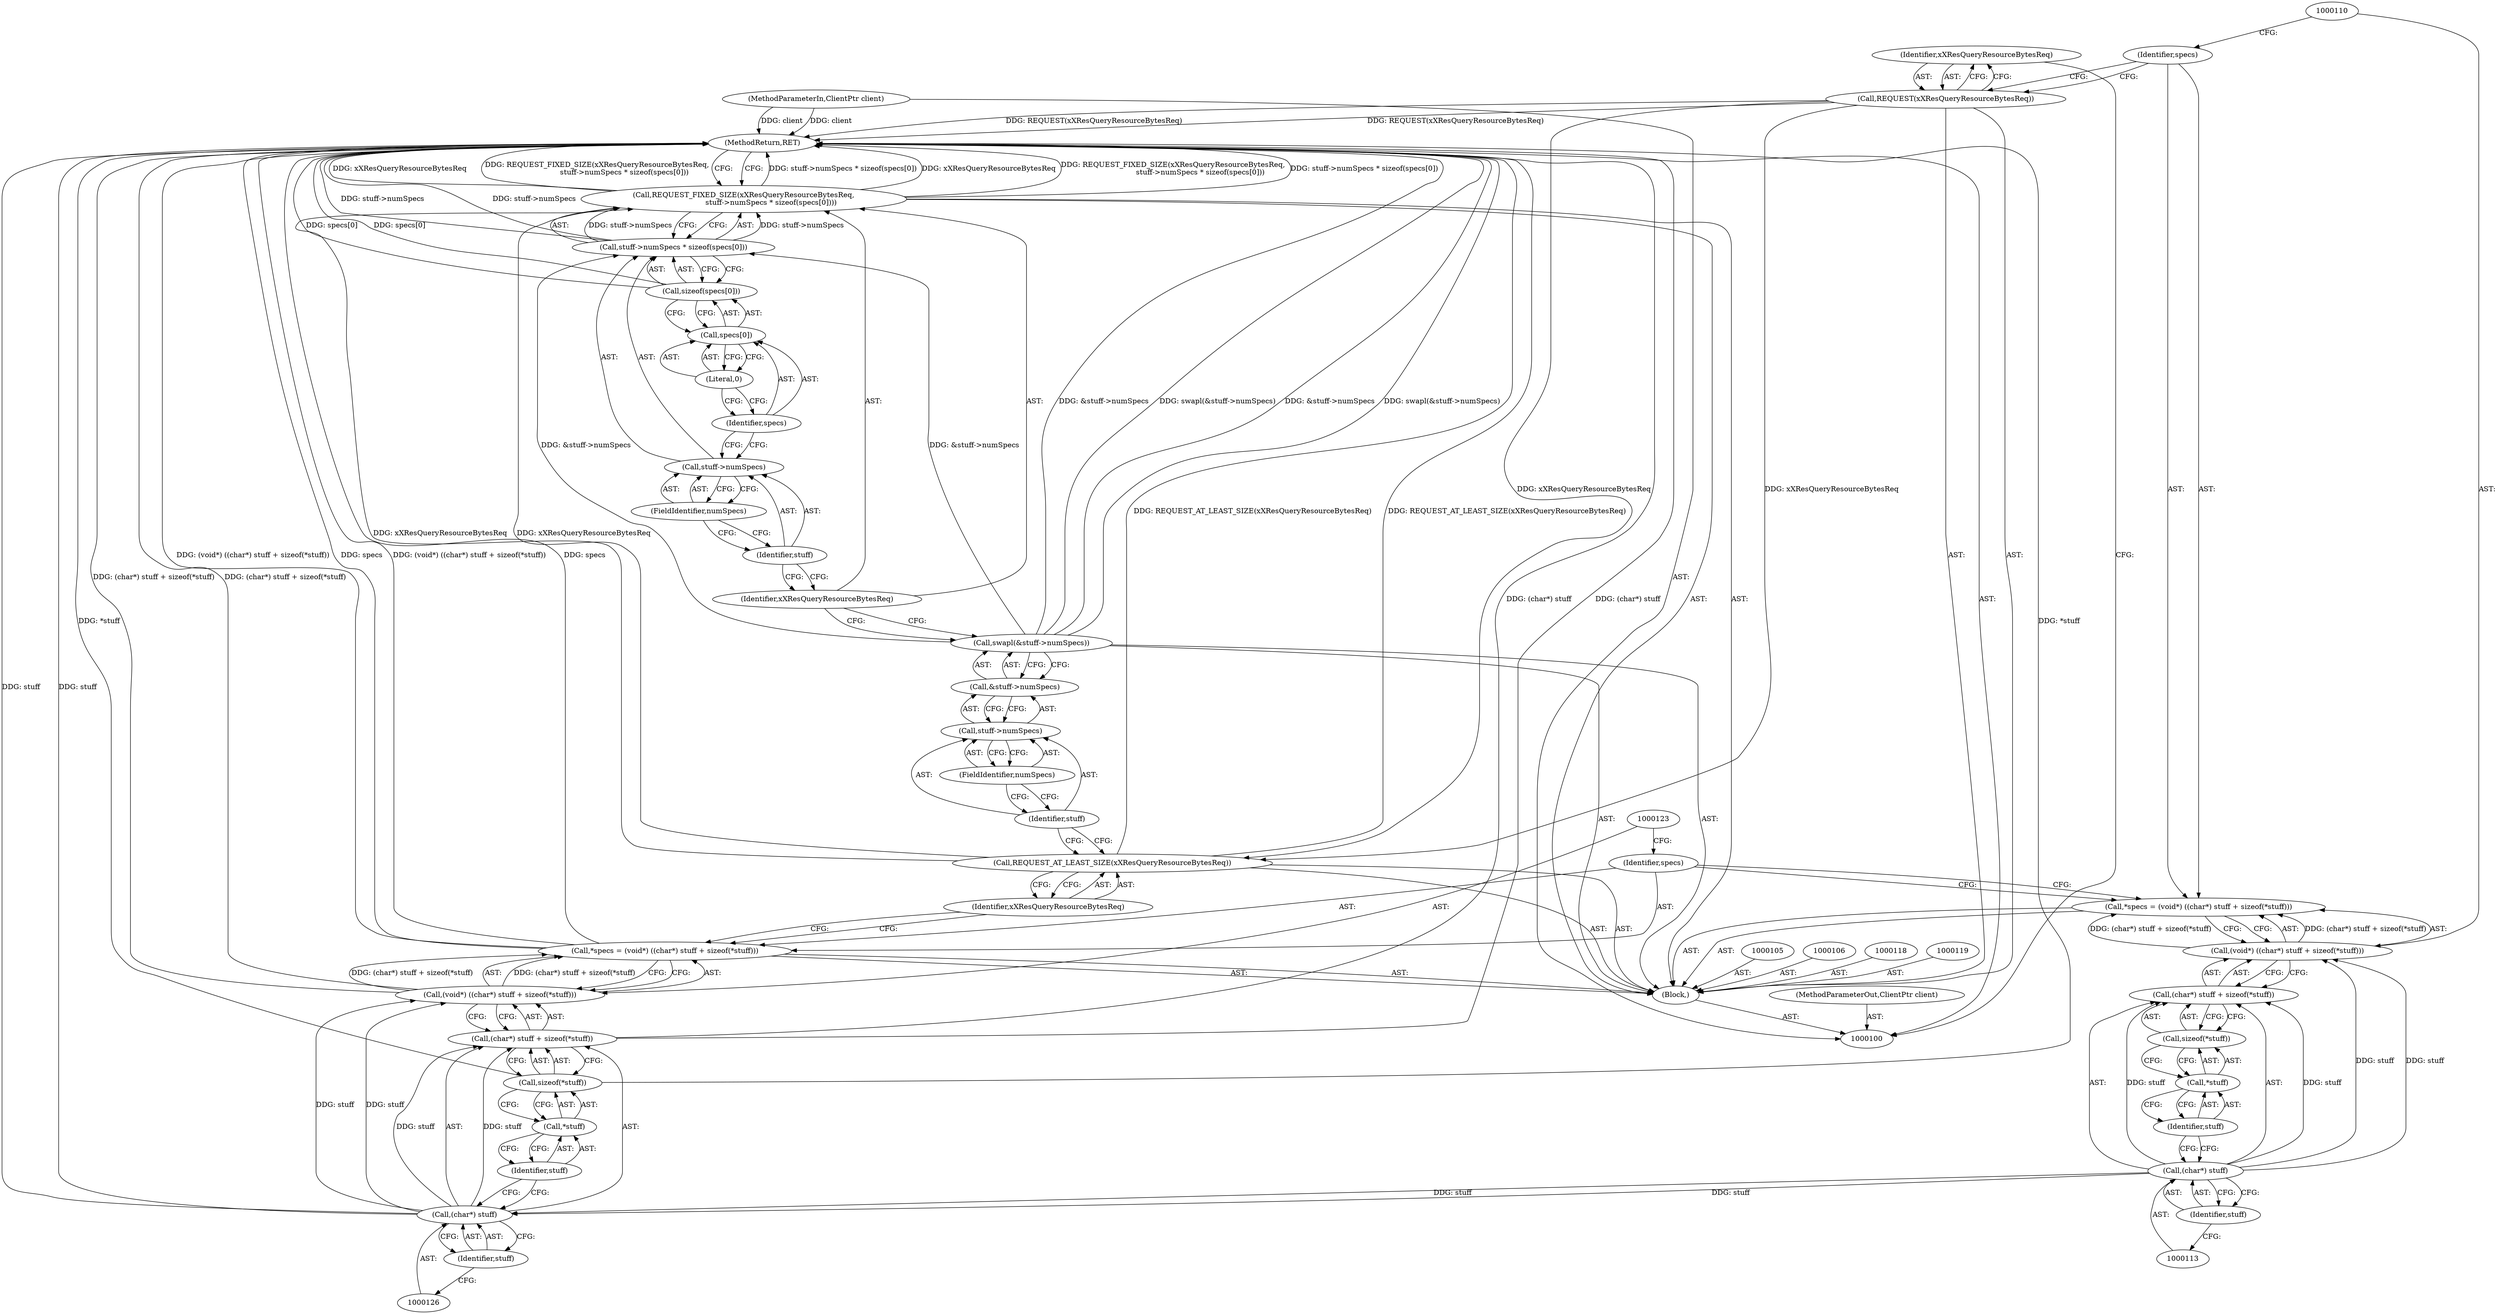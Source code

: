 digraph "0_xserver_cad5a1050b7184d828aef9c1dd151c3ab649d37e_2" {
"1000148" [label="(MethodReturn,RET)"];
"1000101" [label="(MethodParameterIn,ClientPtr client)"];
"1000214" [label="(MethodParameterOut,ClientPtr client)"];
"1000134" [label="(Call,&stuff->numSpecs)"];
"1000135" [label="(Call,stuff->numSpecs)"];
"1000136" [label="(Identifier,stuff)"];
"1000137" [label="(FieldIdentifier,numSpecs)"];
"1000133" [label="(Call,swapl(&stuff->numSpecs))"];
"1000139" [label="(Identifier,xXResQueryResourceBytesReq)"];
"1000138" [label="(Call,REQUEST_FIXED_SIZE(xXResQueryResourceBytesReq,\n                        stuff->numSpecs * sizeof(specs[0])))"];
"1000140" [label="(Call,stuff->numSpecs * sizeof(specs[0]))"];
"1000141" [label="(Call,stuff->numSpecs)"];
"1000142" [label="(Identifier,stuff)"];
"1000143" [label="(FieldIdentifier,numSpecs)"];
"1000144" [label="(Call,sizeof(specs[0]))"];
"1000145" [label="(Call,specs[0])"];
"1000146" [label="(Identifier,specs)"];
"1000147" [label="(Literal,0)"];
"1000102" [label="(Block,)"];
"1000104" [label="(Identifier,xXResQueryResourceBytesReq)"];
"1000103" [label="(Call,REQUEST(xXResQueryResourceBytesReq))"];
"1000107" [label="(Call,*specs = (void*) ((char*) stuff + sizeof(*stuff)))"];
"1000108" [label="(Identifier,specs)"];
"1000109" [label="(Call,(void*) ((char*) stuff + sizeof(*stuff)))"];
"1000111" [label="(Call,(char*) stuff + sizeof(*stuff))"];
"1000112" [label="(Call,(char*) stuff)"];
"1000114" [label="(Identifier,stuff)"];
"1000115" [label="(Call,sizeof(*stuff))"];
"1000116" [label="(Call,*stuff)"];
"1000117" [label="(Identifier,stuff)"];
"1000120" [label="(Call,*specs = (void*) ((char*) stuff + sizeof(*stuff)))"];
"1000121" [label="(Identifier,specs)"];
"1000122" [label="(Call,(void*) ((char*) stuff + sizeof(*stuff)))"];
"1000124" [label="(Call,(char*) stuff + sizeof(*stuff))"];
"1000125" [label="(Call,(char*) stuff)"];
"1000127" [label="(Identifier,stuff)"];
"1000128" [label="(Call,sizeof(*stuff))"];
"1000129" [label="(Call,*stuff)"];
"1000130" [label="(Identifier,stuff)"];
"1000132" [label="(Identifier,xXResQueryResourceBytesReq)"];
"1000131" [label="(Call,REQUEST_AT_LEAST_SIZE(xXResQueryResourceBytesReq))"];
"1000148" -> "1000100"  [label="AST: "];
"1000148" -> "1000138"  [label="CFG: "];
"1000124" -> "1000148"  [label="DDG: (char*) stuff"];
"1000138" -> "1000148"  [label="DDG: stuff->numSpecs * sizeof(specs[0])"];
"1000138" -> "1000148"  [label="DDG: xXResQueryResourceBytesReq"];
"1000138" -> "1000148"  [label="DDG: REQUEST_FIXED_SIZE(xXResQueryResourceBytesReq,\n                        stuff->numSpecs * sizeof(specs[0]))"];
"1000120" -> "1000148"  [label="DDG: specs"];
"1000120" -> "1000148"  [label="DDG: (void*) ((char*) stuff + sizeof(*stuff))"];
"1000125" -> "1000148"  [label="DDG: stuff"];
"1000133" -> "1000148"  [label="DDG: swapl(&stuff->numSpecs)"];
"1000133" -> "1000148"  [label="DDG: &stuff->numSpecs"];
"1000140" -> "1000148"  [label="DDG: stuff->numSpecs"];
"1000128" -> "1000148"  [label="DDG: *stuff"];
"1000103" -> "1000148"  [label="DDG: REQUEST(xXResQueryResourceBytesReq)"];
"1000101" -> "1000148"  [label="DDG: client"];
"1000144" -> "1000148"  [label="DDG: specs[0]"];
"1000131" -> "1000148"  [label="DDG: REQUEST_AT_LEAST_SIZE(xXResQueryResourceBytesReq)"];
"1000122" -> "1000148"  [label="DDG: (char*) stuff + sizeof(*stuff)"];
"1000101" -> "1000100"  [label="AST: "];
"1000101" -> "1000148"  [label="DDG: client"];
"1000214" -> "1000100"  [label="AST: "];
"1000134" -> "1000133"  [label="AST: "];
"1000134" -> "1000135"  [label="CFG: "];
"1000135" -> "1000134"  [label="AST: "];
"1000133" -> "1000134"  [label="CFG: "];
"1000135" -> "1000134"  [label="AST: "];
"1000135" -> "1000137"  [label="CFG: "];
"1000136" -> "1000135"  [label="AST: "];
"1000137" -> "1000135"  [label="AST: "];
"1000134" -> "1000135"  [label="CFG: "];
"1000136" -> "1000135"  [label="AST: "];
"1000136" -> "1000131"  [label="CFG: "];
"1000137" -> "1000136"  [label="CFG: "];
"1000137" -> "1000135"  [label="AST: "];
"1000137" -> "1000136"  [label="CFG: "];
"1000135" -> "1000137"  [label="CFG: "];
"1000133" -> "1000102"  [label="AST: "];
"1000133" -> "1000134"  [label="CFG: "];
"1000134" -> "1000133"  [label="AST: "];
"1000139" -> "1000133"  [label="CFG: "];
"1000133" -> "1000148"  [label="DDG: swapl(&stuff->numSpecs)"];
"1000133" -> "1000148"  [label="DDG: &stuff->numSpecs"];
"1000133" -> "1000140"  [label="DDG: &stuff->numSpecs"];
"1000139" -> "1000138"  [label="AST: "];
"1000139" -> "1000133"  [label="CFG: "];
"1000142" -> "1000139"  [label="CFG: "];
"1000138" -> "1000102"  [label="AST: "];
"1000138" -> "1000140"  [label="CFG: "];
"1000139" -> "1000138"  [label="AST: "];
"1000140" -> "1000138"  [label="AST: "];
"1000148" -> "1000138"  [label="CFG: "];
"1000138" -> "1000148"  [label="DDG: stuff->numSpecs * sizeof(specs[0])"];
"1000138" -> "1000148"  [label="DDG: xXResQueryResourceBytesReq"];
"1000138" -> "1000148"  [label="DDG: REQUEST_FIXED_SIZE(xXResQueryResourceBytesReq,\n                        stuff->numSpecs * sizeof(specs[0]))"];
"1000131" -> "1000138"  [label="DDG: xXResQueryResourceBytesReq"];
"1000140" -> "1000138"  [label="DDG: stuff->numSpecs"];
"1000140" -> "1000138"  [label="AST: "];
"1000140" -> "1000144"  [label="CFG: "];
"1000141" -> "1000140"  [label="AST: "];
"1000144" -> "1000140"  [label="AST: "];
"1000138" -> "1000140"  [label="CFG: "];
"1000140" -> "1000148"  [label="DDG: stuff->numSpecs"];
"1000140" -> "1000138"  [label="DDG: stuff->numSpecs"];
"1000133" -> "1000140"  [label="DDG: &stuff->numSpecs"];
"1000141" -> "1000140"  [label="AST: "];
"1000141" -> "1000143"  [label="CFG: "];
"1000142" -> "1000141"  [label="AST: "];
"1000143" -> "1000141"  [label="AST: "];
"1000146" -> "1000141"  [label="CFG: "];
"1000142" -> "1000141"  [label="AST: "];
"1000142" -> "1000139"  [label="CFG: "];
"1000143" -> "1000142"  [label="CFG: "];
"1000143" -> "1000141"  [label="AST: "];
"1000143" -> "1000142"  [label="CFG: "];
"1000141" -> "1000143"  [label="CFG: "];
"1000144" -> "1000140"  [label="AST: "];
"1000144" -> "1000145"  [label="CFG: "];
"1000145" -> "1000144"  [label="AST: "];
"1000140" -> "1000144"  [label="CFG: "];
"1000144" -> "1000148"  [label="DDG: specs[0]"];
"1000145" -> "1000144"  [label="AST: "];
"1000145" -> "1000147"  [label="CFG: "];
"1000146" -> "1000145"  [label="AST: "];
"1000147" -> "1000145"  [label="AST: "];
"1000144" -> "1000145"  [label="CFG: "];
"1000146" -> "1000145"  [label="AST: "];
"1000146" -> "1000141"  [label="CFG: "];
"1000147" -> "1000146"  [label="CFG: "];
"1000147" -> "1000145"  [label="AST: "];
"1000147" -> "1000146"  [label="CFG: "];
"1000145" -> "1000147"  [label="CFG: "];
"1000102" -> "1000100"  [label="AST: "];
"1000103" -> "1000102"  [label="AST: "];
"1000105" -> "1000102"  [label="AST: "];
"1000106" -> "1000102"  [label="AST: "];
"1000107" -> "1000102"  [label="AST: "];
"1000118" -> "1000102"  [label="AST: "];
"1000119" -> "1000102"  [label="AST: "];
"1000120" -> "1000102"  [label="AST: "];
"1000131" -> "1000102"  [label="AST: "];
"1000133" -> "1000102"  [label="AST: "];
"1000138" -> "1000102"  [label="AST: "];
"1000104" -> "1000103"  [label="AST: "];
"1000104" -> "1000100"  [label="CFG: "];
"1000103" -> "1000104"  [label="CFG: "];
"1000103" -> "1000102"  [label="AST: "];
"1000103" -> "1000104"  [label="CFG: "];
"1000104" -> "1000103"  [label="AST: "];
"1000108" -> "1000103"  [label="CFG: "];
"1000103" -> "1000148"  [label="DDG: REQUEST(xXResQueryResourceBytesReq)"];
"1000103" -> "1000131"  [label="DDG: xXResQueryResourceBytesReq"];
"1000107" -> "1000102"  [label="AST: "];
"1000107" -> "1000109"  [label="CFG: "];
"1000108" -> "1000107"  [label="AST: "];
"1000109" -> "1000107"  [label="AST: "];
"1000121" -> "1000107"  [label="CFG: "];
"1000109" -> "1000107"  [label="DDG: (char*) stuff + sizeof(*stuff)"];
"1000108" -> "1000107"  [label="AST: "];
"1000108" -> "1000103"  [label="CFG: "];
"1000110" -> "1000108"  [label="CFG: "];
"1000109" -> "1000107"  [label="AST: "];
"1000109" -> "1000111"  [label="CFG: "];
"1000110" -> "1000109"  [label="AST: "];
"1000111" -> "1000109"  [label="AST: "];
"1000107" -> "1000109"  [label="CFG: "];
"1000109" -> "1000107"  [label="DDG: (char*) stuff + sizeof(*stuff)"];
"1000112" -> "1000109"  [label="DDG: stuff"];
"1000111" -> "1000109"  [label="AST: "];
"1000111" -> "1000115"  [label="CFG: "];
"1000112" -> "1000111"  [label="AST: "];
"1000115" -> "1000111"  [label="AST: "];
"1000109" -> "1000111"  [label="CFG: "];
"1000112" -> "1000111"  [label="DDG: stuff"];
"1000112" -> "1000111"  [label="AST: "];
"1000112" -> "1000114"  [label="CFG: "];
"1000113" -> "1000112"  [label="AST: "];
"1000114" -> "1000112"  [label="AST: "];
"1000117" -> "1000112"  [label="CFG: "];
"1000112" -> "1000109"  [label="DDG: stuff"];
"1000112" -> "1000111"  [label="DDG: stuff"];
"1000112" -> "1000125"  [label="DDG: stuff"];
"1000114" -> "1000112"  [label="AST: "];
"1000114" -> "1000113"  [label="CFG: "];
"1000112" -> "1000114"  [label="CFG: "];
"1000115" -> "1000111"  [label="AST: "];
"1000115" -> "1000116"  [label="CFG: "];
"1000116" -> "1000115"  [label="AST: "];
"1000111" -> "1000115"  [label="CFG: "];
"1000116" -> "1000115"  [label="AST: "];
"1000116" -> "1000117"  [label="CFG: "];
"1000117" -> "1000116"  [label="AST: "];
"1000115" -> "1000116"  [label="CFG: "];
"1000117" -> "1000116"  [label="AST: "];
"1000117" -> "1000112"  [label="CFG: "];
"1000116" -> "1000117"  [label="CFG: "];
"1000120" -> "1000102"  [label="AST: "];
"1000120" -> "1000122"  [label="CFG: "];
"1000121" -> "1000120"  [label="AST: "];
"1000122" -> "1000120"  [label="AST: "];
"1000132" -> "1000120"  [label="CFG: "];
"1000120" -> "1000148"  [label="DDG: specs"];
"1000120" -> "1000148"  [label="DDG: (void*) ((char*) stuff + sizeof(*stuff))"];
"1000122" -> "1000120"  [label="DDG: (char*) stuff + sizeof(*stuff)"];
"1000121" -> "1000120"  [label="AST: "];
"1000121" -> "1000107"  [label="CFG: "];
"1000123" -> "1000121"  [label="CFG: "];
"1000122" -> "1000120"  [label="AST: "];
"1000122" -> "1000124"  [label="CFG: "];
"1000123" -> "1000122"  [label="AST: "];
"1000124" -> "1000122"  [label="AST: "];
"1000120" -> "1000122"  [label="CFG: "];
"1000122" -> "1000148"  [label="DDG: (char*) stuff + sizeof(*stuff)"];
"1000122" -> "1000120"  [label="DDG: (char*) stuff + sizeof(*stuff)"];
"1000125" -> "1000122"  [label="DDG: stuff"];
"1000124" -> "1000122"  [label="AST: "];
"1000124" -> "1000128"  [label="CFG: "];
"1000125" -> "1000124"  [label="AST: "];
"1000128" -> "1000124"  [label="AST: "];
"1000122" -> "1000124"  [label="CFG: "];
"1000124" -> "1000148"  [label="DDG: (char*) stuff"];
"1000125" -> "1000124"  [label="DDG: stuff"];
"1000125" -> "1000124"  [label="AST: "];
"1000125" -> "1000127"  [label="CFG: "];
"1000126" -> "1000125"  [label="AST: "];
"1000127" -> "1000125"  [label="AST: "];
"1000130" -> "1000125"  [label="CFG: "];
"1000125" -> "1000148"  [label="DDG: stuff"];
"1000125" -> "1000122"  [label="DDG: stuff"];
"1000125" -> "1000124"  [label="DDG: stuff"];
"1000112" -> "1000125"  [label="DDG: stuff"];
"1000127" -> "1000125"  [label="AST: "];
"1000127" -> "1000126"  [label="CFG: "];
"1000125" -> "1000127"  [label="CFG: "];
"1000128" -> "1000124"  [label="AST: "];
"1000128" -> "1000129"  [label="CFG: "];
"1000129" -> "1000128"  [label="AST: "];
"1000124" -> "1000128"  [label="CFG: "];
"1000128" -> "1000148"  [label="DDG: *stuff"];
"1000129" -> "1000128"  [label="AST: "];
"1000129" -> "1000130"  [label="CFG: "];
"1000130" -> "1000129"  [label="AST: "];
"1000128" -> "1000129"  [label="CFG: "];
"1000130" -> "1000129"  [label="AST: "];
"1000130" -> "1000125"  [label="CFG: "];
"1000129" -> "1000130"  [label="CFG: "];
"1000132" -> "1000131"  [label="AST: "];
"1000132" -> "1000120"  [label="CFG: "];
"1000131" -> "1000132"  [label="CFG: "];
"1000131" -> "1000102"  [label="AST: "];
"1000131" -> "1000132"  [label="CFG: "];
"1000132" -> "1000131"  [label="AST: "];
"1000136" -> "1000131"  [label="CFG: "];
"1000131" -> "1000148"  [label="DDG: REQUEST_AT_LEAST_SIZE(xXResQueryResourceBytesReq)"];
"1000103" -> "1000131"  [label="DDG: xXResQueryResourceBytesReq"];
"1000131" -> "1000138"  [label="DDG: xXResQueryResourceBytesReq"];
}
